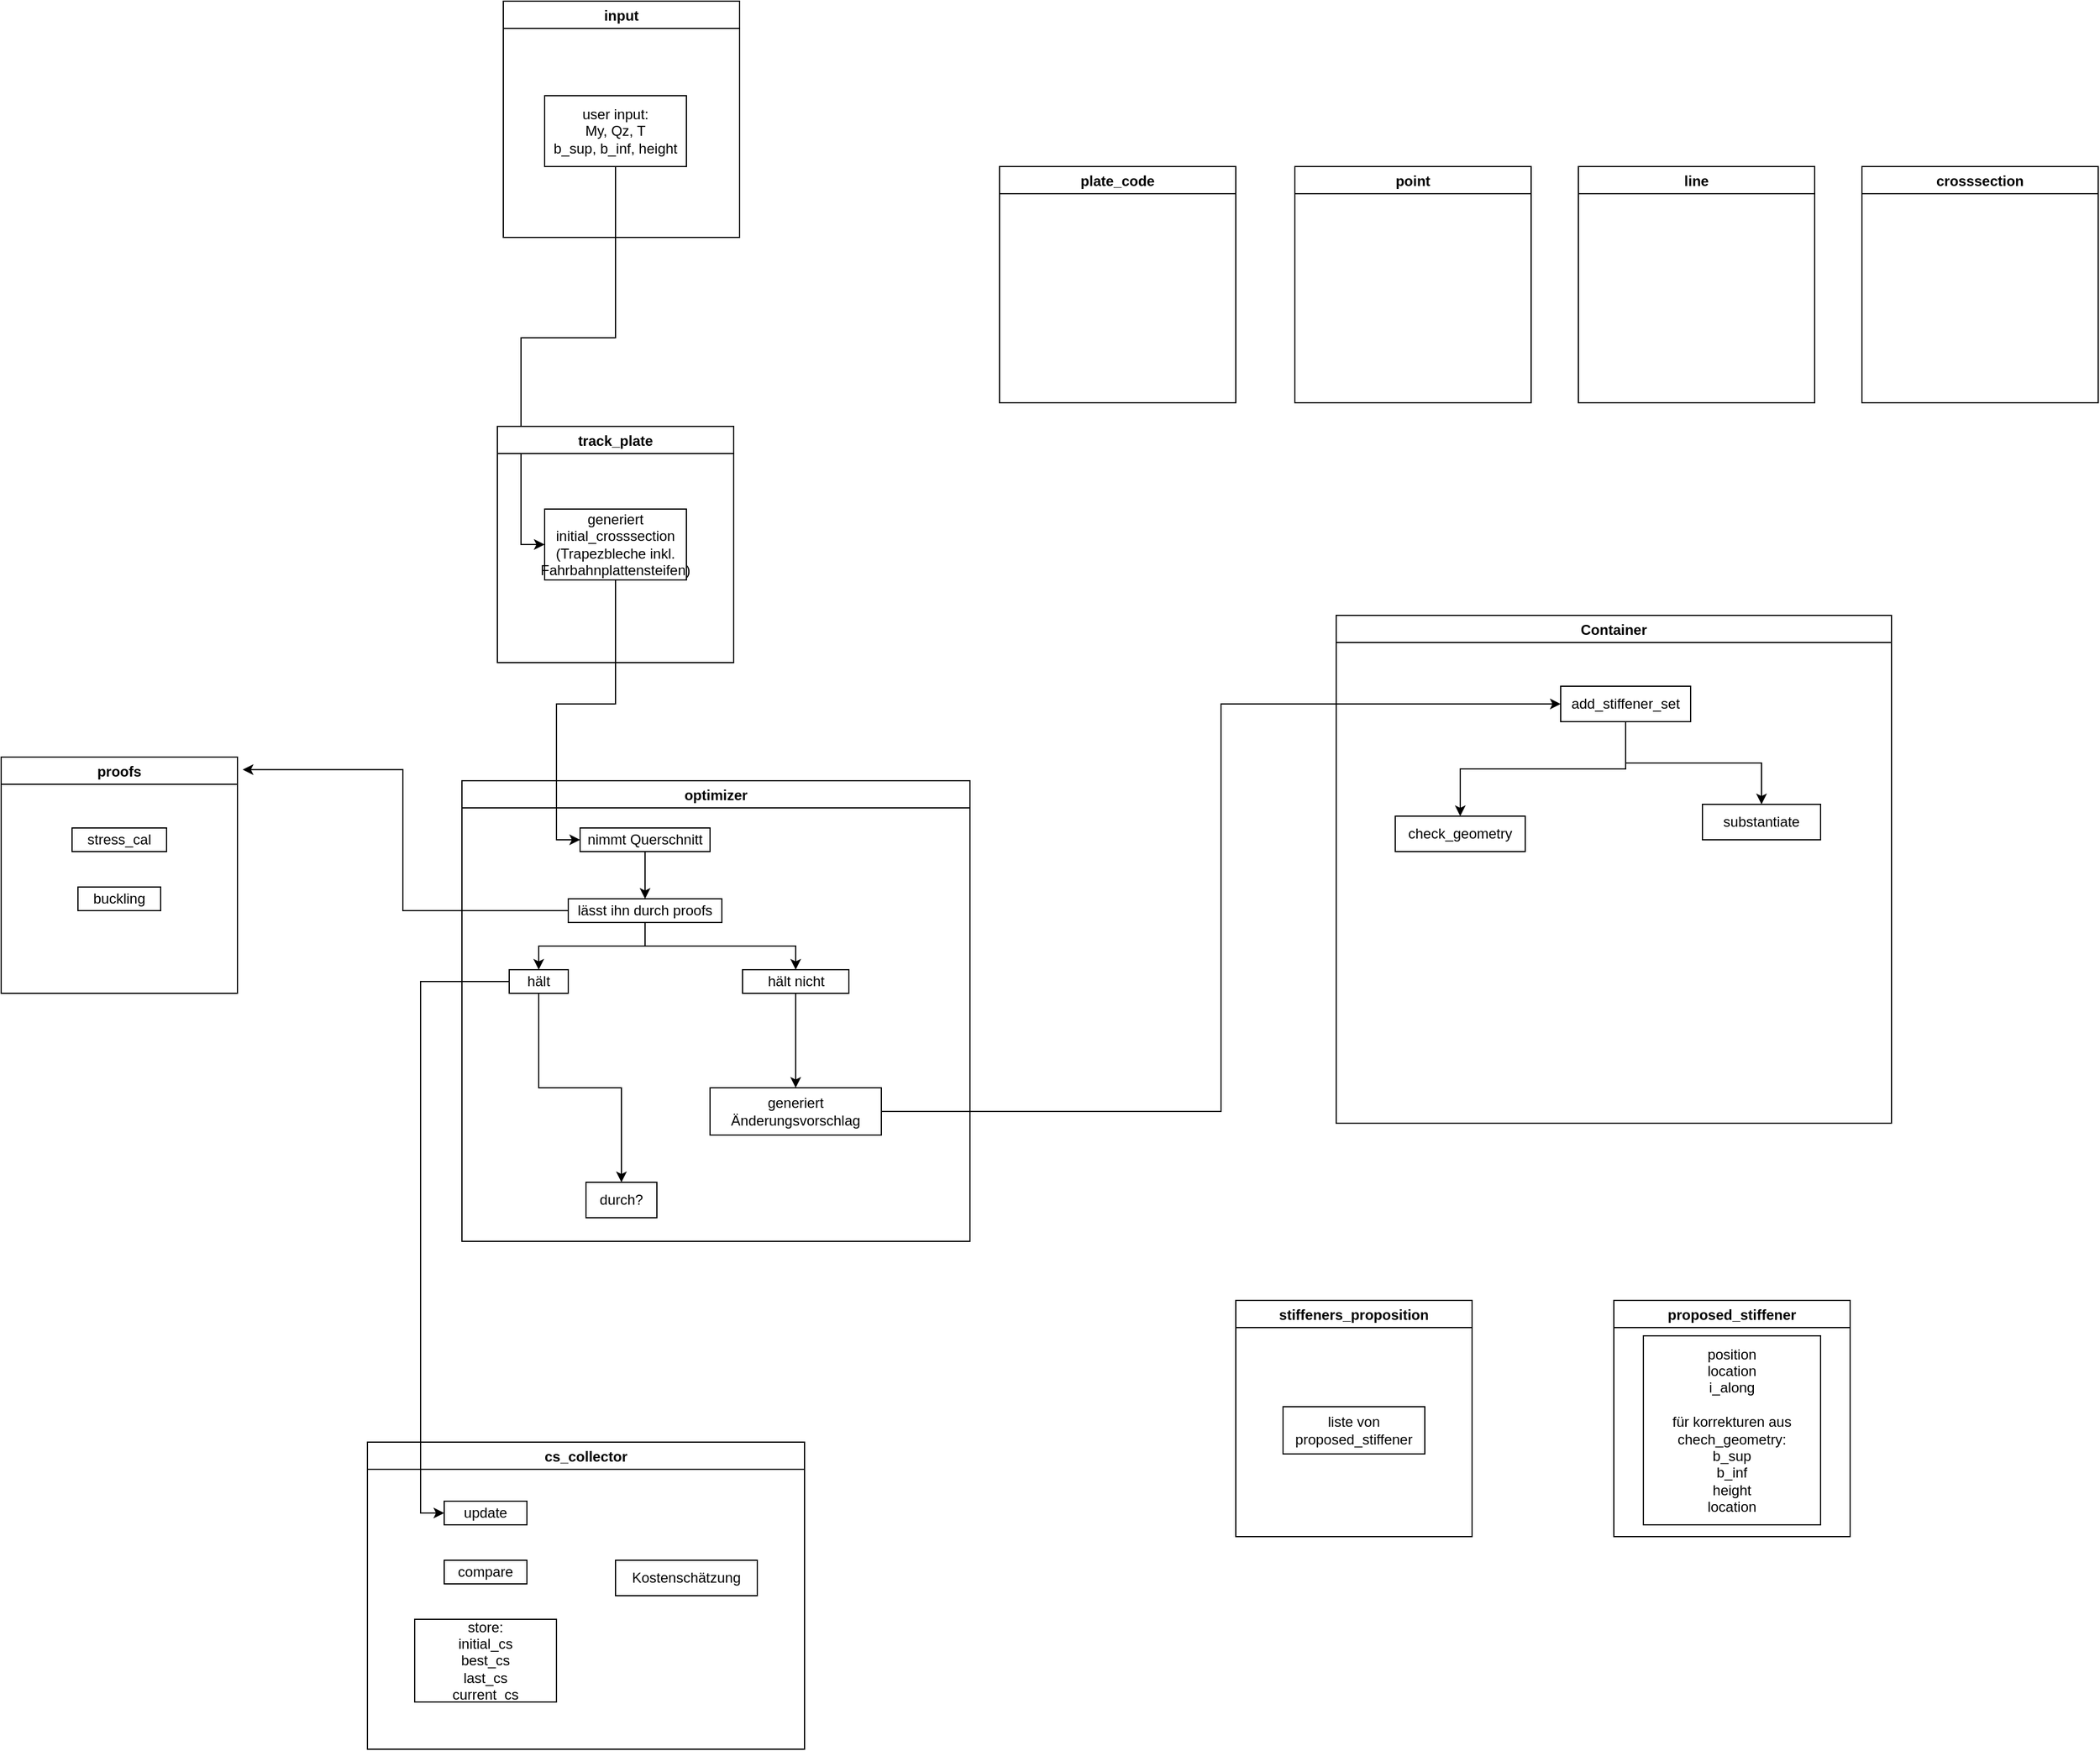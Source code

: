 <mxfile version="14.5.1" type="device"><diagram id="Iwu0JJcYOTkaZDuvQAwi" name="Page-1"><mxGraphModel dx="1939" dy="771" grid="1" gridSize="10" guides="1" tooltips="1" connect="1" arrows="1" fold="1" page="1" pageScale="1" pageWidth="850" pageHeight="1100" math="0" shadow="0"><root><mxCell id="0"/><mxCell id="1" parent="0"/><mxCell id="bH3xHFgmTF8R9PdF-6OR-9" value="input" style="swimlane;" parent="1" vertex="1"><mxGeometry x="325" y="20" width="200" height="200" as="geometry"><mxRectangle x="325" y="20" width="60" height="23" as="alternateBounds"/></mxGeometry></mxCell><mxCell id="69fHJbvkVPB0g3RQEbg1-2" style="edgeStyle=orthogonalEdgeStyle;rounded=0;orthogonalLoop=1;jettySize=auto;html=1;exitX=0.5;exitY=1;exitDx=0;exitDy=0;entryX=0;entryY=0.5;entryDx=0;entryDy=0;" edge="1" parent="1" source="bH3xHFgmTF8R9PdF-6OR-11" target="69fHJbvkVPB0g3RQEbg1-1"><mxGeometry relative="1" as="geometry"/></mxCell><mxCell id="bH3xHFgmTF8R9PdF-6OR-11" value="user input:&lt;br&gt;My, Qz, T&lt;br&gt;b_sup, b_inf, height" style="whiteSpace=wrap;html=1;" parent="1" vertex="1"><mxGeometry x="360" y="100" width="120" height="60" as="geometry"/></mxCell><mxCell id="bH3xHFgmTF8R9PdF-6OR-12" value="track_plate" style="swimlane;" parent="1" vertex="1"><mxGeometry x="320" y="380" width="200" height="200" as="geometry"><mxRectangle x="320" y="380" width="100" height="23" as="alternateBounds"/></mxGeometry></mxCell><mxCell id="69fHJbvkVPB0g3RQEbg1-1" value="&lt;span&gt;generiert initial_crosssection&lt;/span&gt;&lt;br&gt;&lt;span&gt;(Trapezbleche inkl. Fahrbahnplattensteifen)&lt;/span&gt;" style="whiteSpace=wrap;html=1;" vertex="1" parent="bH3xHFgmTF8R9PdF-6OR-12"><mxGeometry x="40" y="70" width="120" height="60" as="geometry"/></mxCell><mxCell id="bH3xHFgmTF8R9PdF-6OR-14" value="optimizer" style="swimlane;" parent="1" vertex="1"><mxGeometry x="290" y="680" width="430" height="390" as="geometry"><mxRectangle x="290" y="680" width="90" height="23" as="alternateBounds"/></mxGeometry></mxCell><mxCell id="bH3xHFgmTF8R9PdF-6OR-38" style="edgeStyle=orthogonalEdgeStyle;rounded=0;orthogonalLoop=1;jettySize=auto;html=1;exitX=0.5;exitY=1;exitDx=0;exitDy=0;entryX=0.5;entryY=0;entryDx=0;entryDy=0;" parent="bH3xHFgmTF8R9PdF-6OR-14" source="bH3xHFgmTF8R9PdF-6OR-15" target="bH3xHFgmTF8R9PdF-6OR-16" edge="1"><mxGeometry relative="1" as="geometry"/></mxCell><mxCell id="bH3xHFgmTF8R9PdF-6OR-15" value="nimmt Querschnitt" style="whiteSpace=wrap;html=1;" parent="bH3xHFgmTF8R9PdF-6OR-14" vertex="1"><mxGeometry x="100" y="40" width="110" height="20" as="geometry"/></mxCell><mxCell id="bH3xHFgmTF8R9PdF-6OR-40" style="edgeStyle=orthogonalEdgeStyle;rounded=0;orthogonalLoop=1;jettySize=auto;html=1;exitX=0.5;exitY=1;exitDx=0;exitDy=0;entryX=0.5;entryY=0;entryDx=0;entryDy=0;" parent="bH3xHFgmTF8R9PdF-6OR-14" source="bH3xHFgmTF8R9PdF-6OR-16" target="bH3xHFgmTF8R9PdF-6OR-17" edge="1"><mxGeometry relative="1" as="geometry"/></mxCell><mxCell id="bH3xHFgmTF8R9PdF-6OR-41" style="edgeStyle=orthogonalEdgeStyle;rounded=0;orthogonalLoop=1;jettySize=auto;html=1;exitX=0.5;exitY=1;exitDx=0;exitDy=0;entryX=0.5;entryY=0;entryDx=0;entryDy=0;" parent="bH3xHFgmTF8R9PdF-6OR-14" source="bH3xHFgmTF8R9PdF-6OR-16" target="bH3xHFgmTF8R9PdF-6OR-18" edge="1"><mxGeometry relative="1" as="geometry"/></mxCell><mxCell id="bH3xHFgmTF8R9PdF-6OR-16" value="lässt ihn durch proofs" style="whiteSpace=wrap;html=1;" parent="bH3xHFgmTF8R9PdF-6OR-14" vertex="1"><mxGeometry x="90" y="100" width="130" height="20" as="geometry"/></mxCell><mxCell id="bH3xHFgmTF8R9PdF-6OR-43" style="edgeStyle=orthogonalEdgeStyle;rounded=0;orthogonalLoop=1;jettySize=auto;html=1;exitX=0.5;exitY=1;exitDx=0;exitDy=0;entryX=0.5;entryY=0;entryDx=0;entryDy=0;" parent="bH3xHFgmTF8R9PdF-6OR-14" source="bH3xHFgmTF8R9PdF-6OR-17" target="bH3xHFgmTF8R9PdF-6OR-20" edge="1"><mxGeometry relative="1" as="geometry"/></mxCell><mxCell id="bH3xHFgmTF8R9PdF-6OR-17" value="hält" style="whiteSpace=wrap;html=1;" parent="bH3xHFgmTF8R9PdF-6OR-14" vertex="1"><mxGeometry x="40" y="160" width="50" height="20" as="geometry"/></mxCell><mxCell id="bH3xHFgmTF8R9PdF-6OR-42" style="edgeStyle=orthogonalEdgeStyle;rounded=0;orthogonalLoop=1;jettySize=auto;html=1;exitX=0.5;exitY=1;exitDx=0;exitDy=0;entryX=0.5;entryY=0;entryDx=0;entryDy=0;" parent="bH3xHFgmTF8R9PdF-6OR-14" source="bH3xHFgmTF8R9PdF-6OR-18" target="bH3xHFgmTF8R9PdF-6OR-19" edge="1"><mxGeometry relative="1" as="geometry"/></mxCell><mxCell id="bH3xHFgmTF8R9PdF-6OR-18" value="hält nicht" style="whiteSpace=wrap;html=1;" parent="bH3xHFgmTF8R9PdF-6OR-14" vertex="1"><mxGeometry x="237.5" y="160" width="90" height="20" as="geometry"/></mxCell><mxCell id="bH3xHFgmTF8R9PdF-6OR-19" value="generiert Änderungsvorschlag" style="whiteSpace=wrap;html=1;" parent="bH3xHFgmTF8R9PdF-6OR-14" vertex="1"><mxGeometry x="210" y="260" width="145" height="40" as="geometry"/></mxCell><mxCell id="bH3xHFgmTF8R9PdF-6OR-20" value="durch?" style="whiteSpace=wrap;html=1;" parent="bH3xHFgmTF8R9PdF-6OR-14" vertex="1"><mxGeometry x="105" y="340" width="60" height="30" as="geometry"/></mxCell><mxCell id="bH3xHFgmTF8R9PdF-6OR-21" value="proofs" style="swimlane;" parent="1" vertex="1"><mxGeometry x="-100" y="660" width="200" height="200" as="geometry"><mxRectangle x="-100" y="660" width="70" height="23" as="alternateBounds"/></mxGeometry></mxCell><mxCell id="bH3xHFgmTF8R9PdF-6OR-22" value="stress_cal" style="whiteSpace=wrap;html=1;" parent="bH3xHFgmTF8R9PdF-6OR-21" vertex="1"><mxGeometry x="60" y="60" width="80" height="20" as="geometry"/></mxCell><mxCell id="bH3xHFgmTF8R9PdF-6OR-24" value="buckling" style="whiteSpace=wrap;html=1;" parent="bH3xHFgmTF8R9PdF-6OR-21" vertex="1"><mxGeometry x="65" y="110" width="70" height="20" as="geometry"/></mxCell><mxCell id="bH3xHFgmTF8R9PdF-6OR-26" value="Container" style="swimlane;" parent="1" vertex="1"><mxGeometry x="1030" y="540" width="470" height="430" as="geometry"><mxRectangle x="1030" y="540" width="90" height="23" as="alternateBounds"/></mxGeometry></mxCell><mxCell id="bH3xHFgmTF8R9PdF-6OR-48" style="edgeStyle=orthogonalEdgeStyle;rounded=0;orthogonalLoop=1;jettySize=auto;html=1;exitX=0.5;exitY=1;exitDx=0;exitDy=0;entryX=0.5;entryY=0;entryDx=0;entryDy=0;" parent="bH3xHFgmTF8R9PdF-6OR-26" source="bH3xHFgmTF8R9PdF-6OR-33" target="bH3xHFgmTF8R9PdF-6OR-35" edge="1"><mxGeometry relative="1" as="geometry"/></mxCell><mxCell id="bH3xHFgmTF8R9PdF-6OR-33" value="add_stiffener_set" style="whiteSpace=wrap;html=1;" parent="bH3xHFgmTF8R9PdF-6OR-26" vertex="1"><mxGeometry x="190" y="60" width="110" height="30" as="geometry"/></mxCell><mxCell id="bH3xHFgmTF8R9PdF-6OR-35" value="substantiate" style="whiteSpace=wrap;html=1;" parent="bH3xHFgmTF8R9PdF-6OR-26" vertex="1"><mxGeometry x="310" y="160" width="100" height="30" as="geometry"/></mxCell><mxCell id="bH3xHFgmTF8R9PdF-6OR-34" value="check_geometry" style="whiteSpace=wrap;html=1;" parent="bH3xHFgmTF8R9PdF-6OR-26" vertex="1"><mxGeometry x="50" y="170" width="110" height="30" as="geometry"/></mxCell><mxCell id="bH3xHFgmTF8R9PdF-6OR-47" style="edgeStyle=orthogonalEdgeStyle;rounded=0;orthogonalLoop=1;jettySize=auto;html=1;exitX=0.5;exitY=1;exitDx=0;exitDy=0;entryX=0.5;entryY=0;entryDx=0;entryDy=0;" parent="bH3xHFgmTF8R9PdF-6OR-26" source="bH3xHFgmTF8R9PdF-6OR-33" target="bH3xHFgmTF8R9PdF-6OR-34" edge="1"><mxGeometry relative="1" as="geometry"/></mxCell><mxCell id="bH3xHFgmTF8R9PdF-6OR-27" value="cs_collector" style="swimlane;" parent="1" vertex="1"><mxGeometry x="210" y="1240" width="370" height="260" as="geometry"><mxRectangle x="210" y="1240" width="100" height="23" as="alternateBounds"/></mxGeometry></mxCell><mxCell id="bH3xHFgmTF8R9PdF-6OR-28" value="update" style="whiteSpace=wrap;html=1;" parent="bH3xHFgmTF8R9PdF-6OR-27" vertex="1"><mxGeometry x="65" y="50" width="70" height="20" as="geometry"/></mxCell><mxCell id="bH3xHFgmTF8R9PdF-6OR-30" value="compare" style="whiteSpace=wrap;html=1;" parent="bH3xHFgmTF8R9PdF-6OR-27" vertex="1"><mxGeometry x="65" y="100" width="70" height="20" as="geometry"/></mxCell><mxCell id="bH3xHFgmTF8R9PdF-6OR-31" value="store:&lt;br&gt;initial_cs&lt;br&gt;best_cs&lt;br&gt;last_cs&lt;br&gt;current_cs" style="whiteSpace=wrap;html=1;" parent="bH3xHFgmTF8R9PdF-6OR-27" vertex="1"><mxGeometry x="40" y="150" width="120" height="70" as="geometry"/></mxCell><mxCell id="bH3xHFgmTF8R9PdF-6OR-45" value="Kostenschätzung" style="whiteSpace=wrap;html=1;" parent="bH3xHFgmTF8R9PdF-6OR-27" vertex="1"><mxGeometry x="210" y="100" width="120" height="30" as="geometry"/></mxCell><mxCell id="bH3xHFgmTF8R9PdF-6OR-39" style="edgeStyle=orthogonalEdgeStyle;rounded=0;orthogonalLoop=1;jettySize=auto;html=1;exitX=0;exitY=0.5;exitDx=0;exitDy=0;entryX=1.022;entryY=0.053;entryDx=0;entryDy=0;entryPerimeter=0;" parent="1" source="bH3xHFgmTF8R9PdF-6OR-16" target="bH3xHFgmTF8R9PdF-6OR-21" edge="1"><mxGeometry relative="1" as="geometry"/></mxCell><mxCell id="bH3xHFgmTF8R9PdF-6OR-44" style="edgeStyle=orthogonalEdgeStyle;rounded=0;orthogonalLoop=1;jettySize=auto;html=1;exitX=0;exitY=0.5;exitDx=0;exitDy=0;entryX=0;entryY=0.5;entryDx=0;entryDy=0;" parent="1" source="bH3xHFgmTF8R9PdF-6OR-17" target="bH3xHFgmTF8R9PdF-6OR-28" edge="1"><mxGeometry relative="1" as="geometry"/></mxCell><mxCell id="bH3xHFgmTF8R9PdF-6OR-46" style="edgeStyle=orthogonalEdgeStyle;rounded=0;orthogonalLoop=1;jettySize=auto;html=1;exitX=1;exitY=0.5;exitDx=0;exitDy=0;entryX=0;entryY=0.5;entryDx=0;entryDy=0;" parent="1" source="bH3xHFgmTF8R9PdF-6OR-19" target="bH3xHFgmTF8R9PdF-6OR-33" edge="1"><mxGeometry relative="1" as="geometry"/></mxCell><mxCell id="bH3xHFgmTF8R9PdF-6OR-49" value="stiffeners_proposition" style="swimlane;" parent="1" vertex="1"><mxGeometry x="945" y="1120" width="200" height="200" as="geometry"/></mxCell><mxCell id="bH3xHFgmTF8R9PdF-6OR-51" value="liste von&lt;br&gt;proposed_stiffener" style="whiteSpace=wrap;html=1;" parent="bH3xHFgmTF8R9PdF-6OR-49" vertex="1"><mxGeometry x="40" y="90" width="120" height="40" as="geometry"/></mxCell><mxCell id="bH3xHFgmTF8R9PdF-6OR-50" value="proposed_stiffener" style="swimlane;startSize=23;" parent="1" vertex="1"><mxGeometry x="1265" y="1120" width="200" height="200" as="geometry"/></mxCell><mxCell id="bH3xHFgmTF8R9PdF-6OR-52" value="position&lt;br&gt;location&lt;br&gt;i_along&lt;br&gt;&lt;br&gt;für korrekturen aus chech_geometry:&lt;br&gt;b_sup&lt;br&gt;b_inf&lt;br&gt;height&lt;br&gt;location" style="whiteSpace=wrap;html=1;" parent="bH3xHFgmTF8R9PdF-6OR-50" vertex="1"><mxGeometry x="25" y="30" width="150" height="160" as="geometry"/></mxCell><mxCell id="bH3xHFgmTF8R9PdF-6OR-53" value="plate_code" style="swimlane;" parent="1" vertex="1"><mxGeometry x="745" y="160" width="200" height="200" as="geometry"/></mxCell><mxCell id="bH3xHFgmTF8R9PdF-6OR-54" value="point" style="swimlane;" parent="1" vertex="1"><mxGeometry x="995" y="160" width="200" height="200" as="geometry"/></mxCell><mxCell id="bH3xHFgmTF8R9PdF-6OR-55" value="crosssection" style="swimlane;" parent="1" vertex="1"><mxGeometry x="1475" y="160" width="200" height="200" as="geometry"/></mxCell><mxCell id="bH3xHFgmTF8R9PdF-6OR-56" value="line" style="swimlane;" parent="1" vertex="1"><mxGeometry x="1235" y="160" width="200" height="200" as="geometry"/></mxCell><mxCell id="69fHJbvkVPB0g3RQEbg1-3" style="edgeStyle=orthogonalEdgeStyle;rounded=0;orthogonalLoop=1;jettySize=auto;html=1;exitX=0.5;exitY=1;exitDx=0;exitDy=0;entryX=0;entryY=0.5;entryDx=0;entryDy=0;" edge="1" parent="1" source="69fHJbvkVPB0g3RQEbg1-1" target="bH3xHFgmTF8R9PdF-6OR-15"><mxGeometry relative="1" as="geometry"/></mxCell></root></mxGraphModel></diagram></mxfile>